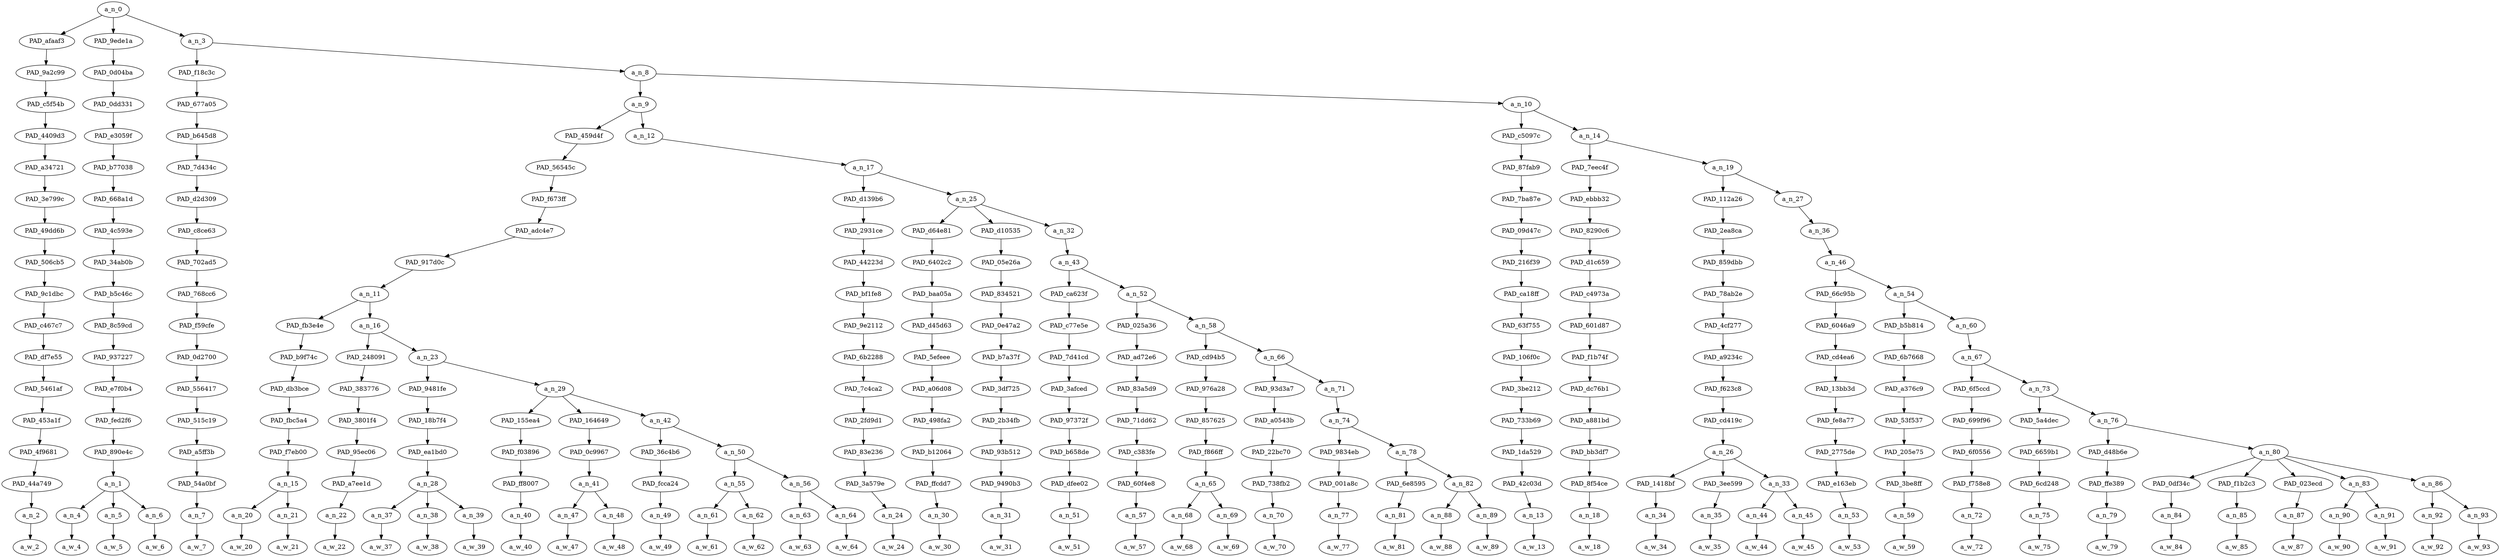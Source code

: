strict digraph "" {
	a_n_0	[div_dir=-1,
		index=0,
		level=17,
		pos="5.860904947916667,17!",
		text_span="[0, 1, 2, 3, 4, 5, 6, 7, 8, 9, 10, 11, 12, 13, 14, 15, 16, 17, 18, 19, 20, 21, 22, 23, 24, 25, 26, 27, 28, 29, 30, 31, 32, 33, 34, \
35, 36, 37, 38, 39, 40, 41, 42, 43, 44, 45, 46, 47, 48]",
		value=0.99999999];
	PAD_afaaf3	[div_dir=-1,
		index=1,
		level=16,
		pos="3.0,16!",
		text_span="[3]",
		value=0.01480810];
	a_n_0 -> PAD_afaaf3;
	PAD_9ede1a	[div_dir=-1,
		index=0,
		level=16,
		pos="1.0,16!",
		text_span="[0, 1, 2]",
		value=0.06846852];
	a_n_0 -> PAD_9ede1a;
	a_n_3	[div_dir=1,
		index=2,
		level=16,
		pos="13.58271484375,16!",
		text_span="[4, 5, 6, 7, 8, 9, 10, 11, 12, 13, 14, 15, 16, 17, 18, 19, 20, 21, 22, 23, 24, 25, 26, 27, 28, 29, 30, 31, 32, 33, 34, 35, 36, 37, \
38, 39, 40, 41, 42, 43, 44, 45, 46, 47, 48]",
		value=0.91670571];
	a_n_0 -> a_n_3;
	PAD_9a2c99	[div_dir=-1,
		index=1,
		level=15,
		pos="3.0,15!",
		text_span="[3]",
		value=0.01480810];
	PAD_afaaf3 -> PAD_9a2c99;
	PAD_c5f54b	[div_dir=-1,
		index=1,
		level=14,
		pos="3.0,14!",
		text_span="[3]",
		value=0.01480810];
	PAD_9a2c99 -> PAD_c5f54b;
	PAD_4409d3	[div_dir=-1,
		index=1,
		level=13,
		pos="3.0,13!",
		text_span="[3]",
		value=0.01480810];
	PAD_c5f54b -> PAD_4409d3;
	PAD_a34721	[div_dir=-1,
		index=1,
		level=12,
		pos="3.0,12!",
		text_span="[3]",
		value=0.01480810];
	PAD_4409d3 -> PAD_a34721;
	PAD_3e799c	[div_dir=-1,
		index=1,
		level=11,
		pos="3.0,11!",
		text_span="[3]",
		value=0.01480810];
	PAD_a34721 -> PAD_3e799c;
	PAD_49dd6b	[div_dir=-1,
		index=1,
		level=10,
		pos="3.0,10!",
		text_span="[3]",
		value=0.01480810];
	PAD_3e799c -> PAD_49dd6b;
	PAD_506cb5	[div_dir=-1,
		index=1,
		level=9,
		pos="3.0,9!",
		text_span="[3]",
		value=0.01480810];
	PAD_49dd6b -> PAD_506cb5;
	PAD_9c1dbc	[div_dir=-1,
		index=1,
		level=8,
		pos="3.0,8!",
		text_span="[3]",
		value=0.01480810];
	PAD_506cb5 -> PAD_9c1dbc;
	PAD_c467c7	[div_dir=-1,
		index=1,
		level=7,
		pos="3.0,7!",
		text_span="[3]",
		value=0.01480810];
	PAD_9c1dbc -> PAD_c467c7;
	PAD_df7e55	[div_dir=-1,
		index=1,
		level=6,
		pos="3.0,6!",
		text_span="[3]",
		value=0.01480810];
	PAD_c467c7 -> PAD_df7e55;
	PAD_5461af	[div_dir=-1,
		index=1,
		level=5,
		pos="3.0,5!",
		text_span="[3]",
		value=0.01480810];
	PAD_df7e55 -> PAD_5461af;
	PAD_453a1f	[div_dir=-1,
		index=1,
		level=4,
		pos="3.0,4!",
		text_span="[3]",
		value=0.01480810];
	PAD_5461af -> PAD_453a1f;
	PAD_4f9681	[div_dir=-1,
		index=1,
		level=3,
		pos="3.0,3!",
		text_span="[3]",
		value=0.01480810];
	PAD_453a1f -> PAD_4f9681;
	PAD_44a749	[div_dir=-1,
		index=1,
		level=2,
		pos="3.0,2!",
		text_span="[3]",
		value=0.01480810];
	PAD_4f9681 -> PAD_44a749;
	a_n_2	[div_dir=-1,
		index=3,
		level=1,
		pos="3.0,1!",
		text_span="[3]",
		value=0.01480810];
	PAD_44a749 -> a_n_2;
	a_w_2	[div_dir=0,
		index=3,
		level=0,
		pos="3,0!",
		text_span="[3]",
		value=just];
	a_n_2 -> a_w_2;
	PAD_0d04ba	[div_dir=-1,
		index=0,
		level=15,
		pos="1.0,15!",
		text_span="[0, 1, 2]",
		value=0.06846852];
	PAD_9ede1a -> PAD_0d04ba;
	PAD_0dd331	[div_dir=-1,
		index=0,
		level=14,
		pos="1.0,14!",
		text_span="[0, 1, 2]",
		value=0.06846852];
	PAD_0d04ba -> PAD_0dd331;
	PAD_e3059f	[div_dir=-1,
		index=0,
		level=13,
		pos="1.0,13!",
		text_span="[0, 1, 2]",
		value=0.06846852];
	PAD_0dd331 -> PAD_e3059f;
	PAD_b77038	[div_dir=-1,
		index=0,
		level=12,
		pos="1.0,12!",
		text_span="[0, 1, 2]",
		value=0.06846852];
	PAD_e3059f -> PAD_b77038;
	PAD_668a1d	[div_dir=-1,
		index=0,
		level=11,
		pos="1.0,11!",
		text_span="[0, 1, 2]",
		value=0.06846852];
	PAD_b77038 -> PAD_668a1d;
	PAD_4c593e	[div_dir=-1,
		index=0,
		level=10,
		pos="1.0,10!",
		text_span="[0, 1, 2]",
		value=0.06846852];
	PAD_668a1d -> PAD_4c593e;
	PAD_34ab0b	[div_dir=-1,
		index=0,
		level=9,
		pos="1.0,9!",
		text_span="[0, 1, 2]",
		value=0.06846852];
	PAD_4c593e -> PAD_34ab0b;
	PAD_b5c46c	[div_dir=-1,
		index=0,
		level=8,
		pos="1.0,8!",
		text_span="[0, 1, 2]",
		value=0.06846852];
	PAD_34ab0b -> PAD_b5c46c;
	PAD_8c59cd	[div_dir=-1,
		index=0,
		level=7,
		pos="1.0,7!",
		text_span="[0, 1, 2]",
		value=0.06846852];
	PAD_b5c46c -> PAD_8c59cd;
	PAD_937227	[div_dir=-1,
		index=0,
		level=6,
		pos="1.0,6!",
		text_span="[0, 1, 2]",
		value=0.06846852];
	PAD_8c59cd -> PAD_937227;
	PAD_e7f0b4	[div_dir=-1,
		index=0,
		level=5,
		pos="1.0,5!",
		text_span="[0, 1, 2]",
		value=0.06846852];
	PAD_937227 -> PAD_e7f0b4;
	PAD_fed2f6	[div_dir=-1,
		index=0,
		level=4,
		pos="1.0,4!",
		text_span="[0, 1, 2]",
		value=0.06846852];
	PAD_e7f0b4 -> PAD_fed2f6;
	PAD_890e4c	[div_dir=-1,
		index=0,
		level=3,
		pos="1.0,3!",
		text_span="[0, 1, 2]",
		value=0.06846852];
	PAD_fed2f6 -> PAD_890e4c;
	a_n_1	[div_dir=-1,
		index=0,
		level=2,
		pos="1.0,2!",
		text_span="[0, 1, 2]",
		value=0.06846852];
	PAD_890e4c -> a_n_1;
	a_n_4	[div_dir=1,
		index=0,
		level=1,
		pos="0.0,1!",
		text_span="[0]",
		value=0.02708166];
	a_n_1 -> a_n_4;
	a_n_5	[div_dir=-1,
		index=1,
		level=1,
		pos="1.0,1!",
		text_span="[1]",
		value=0.02035886];
	a_n_1 -> a_n_5;
	a_n_6	[div_dir=-1,
		index=2,
		level=1,
		pos="2.0,1!",
		text_span="[2]",
		value=0.02094363];
	a_n_1 -> a_n_6;
	a_w_4	[div_dir=0,
		index=0,
		level=0,
		pos="0,0!",
		text_span="[0]",
		value="<user>"];
	a_n_4 -> a_w_4;
	a_w_5	[div_dir=0,
		index=1,
		level=0,
		pos="1,0!",
		text_span="[1]",
		value=news];
	a_n_5 -> a_w_5;
	a_w_6	[div_dir=0,
		index=2,
		level=0,
		pos="2,0!",
		text_span="[2]",
		value=youtube];
	a_n_6 -> a_w_6;
	PAD_f18c3c	[div_dir=-1,
		index=2,
		level=15,
		pos="4.0,15!",
		text_span="[4]",
		value=0.01303258];
	a_n_3 -> PAD_f18c3c;
	a_n_8	[div_dir=1,
		index=3,
		level=15,
		pos="23.1654296875,15!",
		text_span="[5, 6, 7, 8, 9, 10, 11, 12, 13, 14, 15, 16, 17, 18, 19, 20, 21, 22, 23, 24, 25, 26, 27, 28, 29, 30, 31, 32, 33, 34, 35, 36, 37, \
38, 39, 40, 41, 42, 43, 44, 45, 46, 47, 48]",
		value=0.90366047];
	a_n_3 -> a_n_8;
	PAD_677a05	[div_dir=-1,
		index=2,
		level=14,
		pos="4.0,14!",
		text_span="[4]",
		value=0.01303258];
	PAD_f18c3c -> PAD_677a05;
	PAD_b645d8	[div_dir=-1,
		index=2,
		level=13,
		pos="4.0,13!",
		text_span="[4]",
		value=0.01303258];
	PAD_677a05 -> PAD_b645d8;
	PAD_7d434c	[div_dir=-1,
		index=2,
		level=12,
		pos="4.0,12!",
		text_span="[4]",
		value=0.01303258];
	PAD_b645d8 -> PAD_7d434c;
	PAD_d2d309	[div_dir=-1,
		index=2,
		level=11,
		pos="4.0,11!",
		text_span="[4]",
		value=0.01303258];
	PAD_7d434c -> PAD_d2d309;
	PAD_c8ce63	[div_dir=-1,
		index=2,
		level=10,
		pos="4.0,10!",
		text_span="[4]",
		value=0.01303258];
	PAD_d2d309 -> PAD_c8ce63;
	PAD_702ad5	[div_dir=-1,
		index=2,
		level=9,
		pos="4.0,9!",
		text_span="[4]",
		value=0.01303258];
	PAD_c8ce63 -> PAD_702ad5;
	PAD_768cc6	[div_dir=-1,
		index=2,
		level=8,
		pos="4.0,8!",
		text_span="[4]",
		value=0.01303258];
	PAD_702ad5 -> PAD_768cc6;
	PAD_f59cfe	[div_dir=-1,
		index=2,
		level=7,
		pos="4.0,7!",
		text_span="[4]",
		value=0.01303258];
	PAD_768cc6 -> PAD_f59cfe;
	PAD_0d2700	[div_dir=-1,
		index=2,
		level=6,
		pos="4.0,6!",
		text_span="[4]",
		value=0.01303258];
	PAD_f59cfe -> PAD_0d2700;
	PAD_556417	[div_dir=-1,
		index=2,
		level=5,
		pos="4.0,5!",
		text_span="[4]",
		value=0.01303258];
	PAD_0d2700 -> PAD_556417;
	PAD_515c19	[div_dir=-1,
		index=2,
		level=4,
		pos="4.0,4!",
		text_span="[4]",
		value=0.01303258];
	PAD_556417 -> PAD_515c19;
	PAD_a5ff3b	[div_dir=-1,
		index=2,
		level=3,
		pos="4.0,3!",
		text_span="[4]",
		value=0.01303258];
	PAD_515c19 -> PAD_a5ff3b;
	PAD_54a0bf	[div_dir=-1,
		index=2,
		level=2,
		pos="4.0,2!",
		text_span="[4]",
		value=0.01303258];
	PAD_a5ff3b -> PAD_54a0bf;
	a_n_7	[div_dir=-1,
		index=4,
		level=1,
		pos="4.0,1!",
		text_span="[4]",
		value=0.01303258];
	PAD_54a0bf -> a_n_7;
	a_w_7	[div_dir=0,
		index=4,
		level=0,
		pos="4,0!",
		text_span="[4]",
		value=showed];
	a_n_7 -> a_w_7;
	a_n_9	[div_dir=1,
		index=3,
		level=14,
		pos="13.718098958333334,14!",
		text_span="[5, 6, 7, 8, 9, 10, 11, 12, 13, 14, 15, 16, 17, 18, 19, 20, 21, 22, 23, 24, 25, 26, 27, 28, 29, 30]",
		value=0.42073237];
	a_n_8 -> a_n_9;
	a_n_10	[div_dir=1,
		index=4,
		level=14,
		pos="32.61276041666667,14!",
		text_span="[31, 32, 33, 34, 35, 36, 37, 38, 39, 40, 41, 42, 43, 44, 45, 46, 47, 48]",
		value=0.48291503];
	a_n_8 -> a_n_10;
	PAD_459d4f	[div_dir=-1,
		index=3,
		level=13,
		pos="7.239583333333333,13!",
		text_span="[5, 6, 7, 8, 9, 10, 11, 12, 13, 14, 15, 16, 17, 18]",
		value=0.19802512];
	a_n_9 -> PAD_459d4f;
	a_n_12	[div_dir=1,
		index=4,
		level=13,
		pos="20.196614583333336,13!",
		text_span="[19, 20, 21, 22, 23, 24, 25, 26, 27, 28, 29, 30]",
		value=0.22270072];
	a_n_9 -> a_n_12;
	PAD_56545c	[div_dir=-1,
		index=3,
		level=12,
		pos="7.239583333333333,12!",
		text_span="[5, 6, 7, 8, 9, 10, 11, 12, 13, 14, 15, 16, 17, 18]",
		value=0.19802512];
	PAD_459d4f -> PAD_56545c;
	PAD_f673ff	[div_dir=-1,
		index=3,
		level=11,
		pos="7.239583333333333,11!",
		text_span="[5, 6, 7, 8, 9, 10, 11, 12, 13, 14, 15, 16, 17, 18]",
		value=0.19802512];
	PAD_56545c -> PAD_f673ff;
	PAD_adc4e7	[div_dir=-1,
		index=3,
		level=10,
		pos="7.239583333333333,10!",
		text_span="[5, 6, 7, 8, 9, 10, 11, 12, 13, 14, 15, 16, 17, 18]",
		value=0.19802512];
	PAD_f673ff -> PAD_adc4e7;
	PAD_917d0c	[div_dir=-1,
		index=3,
		level=9,
		pos="7.239583333333333,9!",
		text_span="[5, 6, 7, 8, 9, 10, 11, 12, 13, 14, 15, 16, 17, 18]",
		value=0.19802512];
	PAD_adc4e7 -> PAD_917d0c;
	a_n_11	[div_dir=-1,
		index=3,
		level=8,
		pos="7.239583333333333,8!",
		text_span="[5, 6, 7, 8, 9, 10, 11, 12, 13, 14, 15, 16, 17, 18]",
		value=0.19802512];
	PAD_917d0c -> a_n_11;
	PAD_fb3e4e	[div_dir=-1,
		index=3,
		level=7,
		pos="5.5,7!",
		text_span="[5, 6]",
		value=0.02613780];
	a_n_11 -> PAD_fb3e4e;
	a_n_16	[div_dir=-1,
		index=4,
		level=7,
		pos="8.979166666666666,7!",
		text_span="[7, 8, 9, 10, 11, 12, 13, 14, 15, 16, 17, 18]",
		value=0.17184944];
	a_n_11 -> a_n_16;
	PAD_b9f74c	[div_dir=-1,
		index=3,
		level=6,
		pos="5.5,6!",
		text_span="[5, 6]",
		value=0.02613780];
	PAD_fb3e4e -> PAD_b9f74c;
	PAD_db3bce	[div_dir=-1,
		index=3,
		level=5,
		pos="5.5,5!",
		text_span="[5, 6]",
		value=0.02613780];
	PAD_b9f74c -> PAD_db3bce;
	PAD_fbc5a4	[div_dir=-1,
		index=3,
		level=4,
		pos="5.5,4!",
		text_span="[5, 6]",
		value=0.02613780];
	PAD_db3bce -> PAD_fbc5a4;
	PAD_f7eb00	[div_dir=-1,
		index=3,
		level=3,
		pos="5.5,3!",
		text_span="[5, 6]",
		value=0.02613780];
	PAD_fbc5a4 -> PAD_f7eb00;
	a_n_15	[div_dir=-1,
		index=3,
		level=2,
		pos="5.5,2!",
		text_span="[5, 6]",
		value=0.02613780];
	PAD_f7eb00 -> a_n_15;
	a_n_20	[div_dir=-1,
		index=5,
		level=1,
		pos="5.0,1!",
		text_span="[5]",
		value=0.00991644];
	a_n_15 -> a_n_20;
	a_n_21	[div_dir=-1,
		index=6,
		level=1,
		pos="6.0,1!",
		text_span="[6]",
		value=0.01617441];
	a_n_15 -> a_n_21;
	a_w_20	[div_dir=0,
		index=5,
		level=0,
		pos="5,0!",
		text_span="[5]",
		value=a];
	a_n_20 -> a_w_20;
	a_w_21	[div_dir=0,
		index=6,
		level=0,
		pos="6,0!",
		text_span="[6]",
		value=reporter];
	a_n_21 -> a_w_21;
	PAD_248091	[div_dir=1,
		index=4,
		level=6,
		pos="7.0,6!",
		text_span="[7]",
		value=0.01515292];
	a_n_16 -> PAD_248091;
	a_n_23	[div_dir=-1,
		index=5,
		level=6,
		pos="10.958333333333332,6!",
		text_span="[8, 9, 10, 11, 12, 13, 14, 15, 16, 17, 18]",
		value=0.15667442];
	a_n_16 -> a_n_23;
	PAD_383776	[div_dir=1,
		index=4,
		level=5,
		pos="7.0,5!",
		text_span="[7]",
		value=0.01515292];
	PAD_248091 -> PAD_383776;
	PAD_3801f4	[div_dir=1,
		index=4,
		level=4,
		pos="7.0,4!",
		text_span="[7]",
		value=0.01515292];
	PAD_383776 -> PAD_3801f4;
	PAD_95ec06	[div_dir=1,
		index=4,
		level=3,
		pos="7.0,3!",
		text_span="[7]",
		value=0.01515292];
	PAD_3801f4 -> PAD_95ec06;
	PAD_a7ee1d	[div_dir=1,
		index=4,
		level=2,
		pos="7.0,2!",
		text_span="[7]",
		value=0.01515292];
	PAD_95ec06 -> PAD_a7ee1d;
	a_n_22	[div_dir=1,
		index=7,
		level=1,
		pos="7.0,1!",
		text_span="[7]",
		value=0.01515292];
	PAD_a7ee1d -> a_n_22;
	a_w_22	[div_dir=0,
		index=7,
		level=0,
		pos="7,0!",
		text_span="[7]",
		value=interviewing];
	a_n_22 -> a_w_22;
	PAD_9481fe	[div_dir=-1,
		index=5,
		level=5,
		pos="9.0,5!",
		text_span="[8, 9, 10]",
		value=0.06331931];
	a_n_23 -> PAD_9481fe;
	a_n_29	[div_dir=-1,
		index=6,
		level=5,
		pos="12.916666666666666,5!",
		text_span="[11, 12, 13, 14, 15, 16, 17, 18]",
		value=0.09332631];
	a_n_23 -> a_n_29;
	PAD_18b7f4	[div_dir=-1,
		index=5,
		level=4,
		pos="9.0,4!",
		text_span="[8, 9, 10]",
		value=0.06331931];
	PAD_9481fe -> PAD_18b7f4;
	PAD_ea1bd0	[div_dir=-1,
		index=5,
		level=3,
		pos="9.0,3!",
		text_span="[8, 9, 10]",
		value=0.06331931];
	PAD_18b7f4 -> PAD_ea1bd0;
	a_n_28	[div_dir=-1,
		index=5,
		level=2,
		pos="9.0,2!",
		text_span="[8, 9, 10]",
		value=0.06331931];
	PAD_ea1bd0 -> a_n_28;
	a_n_37	[div_dir=-1,
		index=8,
		level=1,
		pos="8.0,1!",
		text_span="[8]",
		value=0.01913592];
	a_n_28 -> a_n_37;
	a_n_38	[div_dir=-1,
		index=9,
		level=1,
		pos="9.0,1!",
		text_span="[9]",
		value=0.02686404];
	a_n_28 -> a_n_38;
	a_n_39	[div_dir=1,
		index=10,
		level=1,
		pos="10.0,1!",
		text_span="[10]",
		value=0.01728401];
	a_n_28 -> a_n_39;
	a_w_37	[div_dir=0,
		index=8,
		level=0,
		pos="8,0!",
		text_span="[8]",
		value=supposed];
	a_n_37 -> a_w_37;
	a_w_38	[div_dir=0,
		index=9,
		level=0,
		pos="9,0!",
		text_span="[9]",
		value=syrian];
	a_n_38 -> a_w_38;
	a_w_39	[div_dir=0,
		index=10,
		level=0,
		pos="10,0!",
		text_span="[10]",
		value=women];
	a_n_39 -> a_w_39;
	PAD_155ea4	[div_dir=1,
		index=6,
		level=4,
		pos="11.0,4!",
		text_span="[11]",
		value=0.01643689];
	a_n_29 -> PAD_155ea4;
	PAD_164649	[div_dir=1,
		index=7,
		level=4,
		pos="12.5,4!",
		text_span="[12, 13]",
		value=0.02252703];
	a_n_29 -> PAD_164649;
	a_n_42	[div_dir=-1,
		index=8,
		level=4,
		pos="15.25,4!",
		text_span="[14, 15, 16, 17, 18]",
		value=0.05435019];
	a_n_29 -> a_n_42;
	PAD_f03896	[div_dir=1,
		index=6,
		level=3,
		pos="11.0,3!",
		text_span="[11]",
		value=0.01643689];
	PAD_155ea4 -> PAD_f03896;
	PAD_ff8007	[div_dir=1,
		index=6,
		level=2,
		pos="11.0,2!",
		text_span="[11]",
		value=0.01643689];
	PAD_f03896 -> PAD_ff8007;
	a_n_40	[div_dir=1,
		index=11,
		level=1,
		pos="11.0,1!",
		text_span="[11]",
		value=0.01643689];
	PAD_ff8007 -> a_n_40;
	a_w_40	[div_dir=0,
		index=11,
		level=0,
		pos="11,0!",
		text_span="[11]",
		value=begging];
	a_n_40 -> a_w_40;
	PAD_0c9967	[div_dir=1,
		index=7,
		level=3,
		pos="12.5,3!",
		text_span="[12, 13]",
		value=0.02252703];
	PAD_164649 -> PAD_0c9967;
	a_n_41	[div_dir=1,
		index=7,
		level=2,
		pos="12.5,2!",
		text_span="[12, 13]",
		value=0.02252703];
	PAD_0c9967 -> a_n_41;
	a_n_47	[div_dir=-1,
		index=12,
		level=1,
		pos="12.0,1!",
		text_span="[12]",
		value=0.00866629];
	a_n_41 -> a_n_47;
	a_n_48	[div_dir=1,
		index=13,
		level=1,
		pos="13.0,1!",
		text_span="[13]",
		value=0.01384948];
	a_n_41 -> a_n_48;
	a_w_47	[div_dir=0,
		index=12,
		level=0,
		pos="12,0!",
		text_span="[12]",
		value=for];
	a_n_47 -> a_w_47;
	a_w_48	[div_dir=0,
		index=13,
		level=0,
		pos="13,0!",
		text_span="[13]",
		value=money];
	a_n_48 -> a_w_48;
	PAD_36c4b6	[div_dir=-1,
		index=8,
		level=3,
		pos="14.0,3!",
		text_span="[14]",
		value=0.00872687];
	a_n_42 -> PAD_36c4b6;
	a_n_50	[div_dir=-1,
		index=9,
		level=3,
		pos="16.5,3!",
		text_span="[15, 16, 17, 18]",
		value=0.04559911];
	a_n_42 -> a_n_50;
	PAD_fcca24	[div_dir=-1,
		index=8,
		level=2,
		pos="14.0,2!",
		text_span="[14]",
		value=0.00872687];
	PAD_36c4b6 -> PAD_fcca24;
	a_n_49	[div_dir=-1,
		index=14,
		level=1,
		pos="14.0,1!",
		text_span="[14]",
		value=0.00872687];
	PAD_fcca24 -> a_n_49;
	a_w_49	[div_dir=0,
		index=14,
		level=0,
		pos="14,0!",
		text_span="[14]",
		value=on];
	a_n_49 -> a_w_49;
	a_n_55	[div_dir=1,
		index=9,
		level=2,
		pos="15.5,2!",
		text_span="[15, 16]",
		value=0.02228569];
	a_n_50 -> a_n_55;
	a_n_56	[div_dir=-1,
		index=10,
		level=2,
		pos="17.5,2!",
		text_span="[17, 18]",
		value=0.02329686];
	a_n_50 -> a_n_56;
	a_n_61	[div_dir=1,
		index=15,
		level=1,
		pos="15.0,1!",
		text_span="[15]",
		value=0.00797459];
	a_n_55 -> a_n_61;
	a_n_62	[div_dir=1,
		index=16,
		level=1,
		pos="16.0,1!",
		text_span="[16]",
		value=0.01426738];
	a_n_55 -> a_n_62;
	a_w_61	[div_dir=0,
		index=15,
		level=0,
		pos="15,0!",
		text_span="[15]",
		value=the];
	a_n_61 -> a_w_61;
	a_w_62	[div_dir=0,
		index=16,
		level=0,
		pos="16,0!",
		text_span="[16]",
		value=streets];
	a_n_62 -> a_w_62;
	a_n_63	[div_dir=-1,
		index=17,
		level=1,
		pos="17.0,1!",
		text_span="[17]",
		value=0.00838718];
	a_n_56 -> a_n_63;
	a_n_64	[div_dir=-1,
		index=18,
		level=1,
		pos="18.0,1!",
		text_span="[18]",
		value=0.01484185];
	a_n_56 -> a_n_64;
	a_w_63	[div_dir=0,
		index=17,
		level=0,
		pos="17,0!",
		text_span="[17]",
		value=in];
	a_n_63 -> a_w_63;
	a_w_64	[div_dir=0,
		index=18,
		level=0,
		pos="18,0!",
		text_span="[18]",
		value=france];
	a_n_64 -> a_w_64;
	a_n_17	[div_dir=1,
		index=4,
		level=12,
		pos="20.196614583333336,12!",
		text_span="[19, 20, 21, 22, 23, 24, 25, 26, 27, 28, 29, 30]",
		value=0.22265824];
	a_n_12 -> a_n_17;
	PAD_d139b6	[div_dir=1,
		index=4,
		level=11,
		pos="19.0,11!",
		text_span="[19]",
		value=0.00828633];
	a_n_17 -> PAD_d139b6;
	a_n_25	[div_dir=1,
		index=5,
		level=11,
		pos="21.393229166666668,11!",
		text_span="[20, 21, 22, 23, 24, 25, 26, 27, 28, 29, 30]",
		value=0.21432944];
	a_n_17 -> a_n_25;
	PAD_2931ce	[div_dir=1,
		index=4,
		level=10,
		pos="19.0,10!",
		text_span="[19]",
		value=0.00828633];
	PAD_d139b6 -> PAD_2931ce;
	PAD_44223d	[div_dir=1,
		index=4,
		level=9,
		pos="19.0,9!",
		text_span="[19]",
		value=0.00828633];
	PAD_2931ce -> PAD_44223d;
	PAD_bf1fe8	[div_dir=1,
		index=4,
		level=8,
		pos="19.0,8!",
		text_span="[19]",
		value=0.00828633];
	PAD_44223d -> PAD_bf1fe8;
	PAD_9e2112	[div_dir=1,
		index=5,
		level=7,
		pos="19.0,7!",
		text_span="[19]",
		value=0.00828633];
	PAD_bf1fe8 -> PAD_9e2112;
	PAD_6b2288	[div_dir=1,
		index=6,
		level=6,
		pos="19.0,6!",
		text_span="[19]",
		value=0.00828633];
	PAD_9e2112 -> PAD_6b2288;
	PAD_7c4ca2	[div_dir=1,
		index=7,
		level=5,
		pos="19.0,5!",
		text_span="[19]",
		value=0.00828633];
	PAD_6b2288 -> PAD_7c4ca2;
	PAD_2fd9d1	[div_dir=1,
		index=9,
		level=4,
		pos="19.0,4!",
		text_span="[19]",
		value=0.00828633];
	PAD_7c4ca2 -> PAD_2fd9d1;
	PAD_83e236	[div_dir=1,
		index=10,
		level=3,
		pos="19.0,3!",
		text_span="[19]",
		value=0.00828633];
	PAD_2fd9d1 -> PAD_83e236;
	PAD_3a579e	[div_dir=1,
		index=11,
		level=2,
		pos="19.0,2!",
		text_span="[19]",
		value=0.00828633];
	PAD_83e236 -> PAD_3a579e;
	a_n_24	[div_dir=1,
		index=19,
		level=1,
		pos="19.0,1!",
		text_span="[19]",
		value=0.00828633];
	PAD_3a579e -> a_n_24;
	a_w_24	[div_dir=0,
		index=19,
		level=0,
		pos="19,0!",
		text_span="[19]",
		value=they];
	a_n_24 -> a_w_24;
	PAD_d64e81	[div_dir=1,
		index=5,
		level=10,
		pos="20.0,10!",
		text_span="[20]",
		value=0.00855966];
	a_n_25 -> PAD_d64e81;
	PAD_d10535	[div_dir=-1,
		index=6,
		level=10,
		pos="21.0,10!",
		text_span="[21]",
		value=0.00672826];
	a_n_25 -> PAD_d10535;
	a_n_32	[div_dir=1,
		index=7,
		level=10,
		pos="23.1796875,10!",
		text_span="[22, 23, 24, 25, 26, 27, 28, 29, 30]",
		value=0.19900349];
	a_n_25 -> a_n_32;
	PAD_6402c2	[div_dir=1,
		index=5,
		level=9,
		pos="20.0,9!",
		text_span="[20]",
		value=0.00855966];
	PAD_d64e81 -> PAD_6402c2;
	PAD_baa05a	[div_dir=1,
		index=5,
		level=8,
		pos="20.0,8!",
		text_span="[20]",
		value=0.00855966];
	PAD_6402c2 -> PAD_baa05a;
	PAD_d45d63	[div_dir=1,
		index=6,
		level=7,
		pos="20.0,7!",
		text_span="[20]",
		value=0.00855966];
	PAD_baa05a -> PAD_d45d63;
	PAD_5efeee	[div_dir=1,
		index=7,
		level=6,
		pos="20.0,6!",
		text_span="[20]",
		value=0.00855966];
	PAD_d45d63 -> PAD_5efeee;
	PAD_a06d08	[div_dir=1,
		index=8,
		level=5,
		pos="20.0,5!",
		text_span="[20]",
		value=0.00855966];
	PAD_5efeee -> PAD_a06d08;
	PAD_498fa2	[div_dir=1,
		index=10,
		level=4,
		pos="20.0,4!",
		text_span="[20]",
		value=0.00855966];
	PAD_a06d08 -> PAD_498fa2;
	PAD_b12064	[div_dir=1,
		index=11,
		level=3,
		pos="20.0,3!",
		text_span="[20]",
		value=0.00855966];
	PAD_498fa2 -> PAD_b12064;
	PAD_ffcdd7	[div_dir=1,
		index=12,
		level=2,
		pos="20.0,2!",
		text_span="[20]",
		value=0.00855966];
	PAD_b12064 -> PAD_ffcdd7;
	a_n_30	[div_dir=1,
		index=20,
		level=1,
		pos="20.0,1!",
		text_span="[20]",
		value=0.00855966];
	PAD_ffcdd7 -> a_n_30;
	a_w_30	[div_dir=0,
		index=20,
		level=0,
		pos="20,0!",
		text_span="[20]",
		value=turned];
	a_n_30 -> a_w_30;
	PAD_05e26a	[div_dir=-1,
		index=6,
		level=9,
		pos="21.0,9!",
		text_span="[21]",
		value=0.00672826];
	PAD_d10535 -> PAD_05e26a;
	PAD_834521	[div_dir=-1,
		index=6,
		level=8,
		pos="21.0,8!",
		text_span="[21]",
		value=0.00672826];
	PAD_05e26a -> PAD_834521;
	PAD_0e47a2	[div_dir=-1,
		index=7,
		level=7,
		pos="21.0,7!",
		text_span="[21]",
		value=0.00672826];
	PAD_834521 -> PAD_0e47a2;
	PAD_b7a37f	[div_dir=-1,
		index=8,
		level=6,
		pos="21.0,6!",
		text_span="[21]",
		value=0.00672826];
	PAD_0e47a2 -> PAD_b7a37f;
	PAD_3df725	[div_dir=-1,
		index=9,
		level=5,
		pos="21.0,5!",
		text_span="[21]",
		value=0.00672826];
	PAD_b7a37f -> PAD_3df725;
	PAD_2b34fb	[div_dir=-1,
		index=11,
		level=4,
		pos="21.0,4!",
		text_span="[21]",
		value=0.00672826];
	PAD_3df725 -> PAD_2b34fb;
	PAD_93b512	[div_dir=-1,
		index=12,
		level=3,
		pos="21.0,3!",
		text_span="[21]",
		value=0.00672826];
	PAD_2b34fb -> PAD_93b512;
	PAD_9490b3	[div_dir=-1,
		index=13,
		level=2,
		pos="21.0,2!",
		text_span="[21]",
		value=0.00672826];
	PAD_93b512 -> PAD_9490b3;
	a_n_31	[div_dir=-1,
		index=21,
		level=1,
		pos="21.0,1!",
		text_span="[21]",
		value=0.00672826];
	PAD_9490b3 -> a_n_31;
	a_w_31	[div_dir=0,
		index=21,
		level=0,
		pos="21,0!",
		text_span="[21]",
		value=out];
	a_n_31 -> a_w_31;
	a_n_43	[div_dir=1,
		index=7,
		level=9,
		pos="23.1796875,9!",
		text_span="[22, 23, 24, 25, 26, 27, 28, 29, 30]",
		value=0.19896626];
	a_n_32 -> a_n_43;
	PAD_ca623f	[div_dir=1,
		index=7,
		level=8,
		pos="22.0,8!",
		text_span="[22]",
		value=0.00644950];
	a_n_43 -> PAD_ca623f;
	a_n_52	[div_dir=1,
		index=8,
		level=8,
		pos="24.359375,8!",
		text_span="[23, 24, 25, 26, 27, 28, 29, 30]",
		value=0.19247953];
	a_n_43 -> a_n_52;
	PAD_c77e5e	[div_dir=1,
		index=8,
		level=7,
		pos="22.0,7!",
		text_span="[22]",
		value=0.00644950];
	PAD_ca623f -> PAD_c77e5e;
	PAD_7d41cd	[div_dir=1,
		index=9,
		level=6,
		pos="22.0,6!",
		text_span="[22]",
		value=0.00644950];
	PAD_c77e5e -> PAD_7d41cd;
	PAD_3afced	[div_dir=1,
		index=10,
		level=5,
		pos="22.0,5!",
		text_span="[22]",
		value=0.00644950];
	PAD_7d41cd -> PAD_3afced;
	PAD_97372f	[div_dir=1,
		index=12,
		level=4,
		pos="22.0,4!",
		text_span="[22]",
		value=0.00644950];
	PAD_3afced -> PAD_97372f;
	PAD_b658de	[div_dir=1,
		index=13,
		level=3,
		pos="22.0,3!",
		text_span="[22]",
		value=0.00644950];
	PAD_97372f -> PAD_b658de;
	PAD_dfee02	[div_dir=1,
		index=14,
		level=2,
		pos="22.0,2!",
		text_span="[22]",
		value=0.00644950];
	PAD_b658de -> PAD_dfee02;
	a_n_51	[div_dir=1,
		index=22,
		level=1,
		pos="22.0,1!",
		text_span="[22]",
		value=0.00644950];
	PAD_dfee02 -> a_n_51;
	a_w_51	[div_dir=0,
		index=22,
		level=0,
		pos="22,0!",
		text_span="[22]",
		value=to];
	a_n_51 -> a_w_51;
	PAD_025a36	[div_dir=-1,
		index=9,
		level=7,
		pos="23.0,7!",
		text_span="[23]",
		value=0.00814284];
	a_n_52 -> PAD_025a36;
	a_n_58	[div_dir=1,
		index=10,
		level=7,
		pos="25.71875,7!",
		text_span="[24, 25, 26, 27, 28, 29, 30]",
		value=0.18429880];
	a_n_52 -> a_n_58;
	PAD_ad72e6	[div_dir=-1,
		index=10,
		level=6,
		pos="23.0,6!",
		text_span="[23]",
		value=0.00814284];
	PAD_025a36 -> PAD_ad72e6;
	PAD_83a5d9	[div_dir=-1,
		index=11,
		level=5,
		pos="23.0,5!",
		text_span="[23]",
		value=0.00814284];
	PAD_ad72e6 -> PAD_83a5d9;
	PAD_71dd62	[div_dir=-1,
		index=13,
		level=4,
		pos="23.0,4!",
		text_span="[23]",
		value=0.00814284];
	PAD_83a5d9 -> PAD_71dd62;
	PAD_c383fe	[div_dir=-1,
		index=14,
		level=3,
		pos="23.0,3!",
		text_span="[23]",
		value=0.00814284];
	PAD_71dd62 -> PAD_c383fe;
	PAD_60f4e8	[div_dir=-1,
		index=15,
		level=2,
		pos="23.0,2!",
		text_span="[23]",
		value=0.00814284];
	PAD_c383fe -> PAD_60f4e8;
	a_n_57	[div_dir=-1,
		index=23,
		level=1,
		pos="23.0,1!",
		text_span="[23]",
		value=0.00814284];
	PAD_60f4e8 -> a_n_57;
	a_w_57	[div_dir=0,
		index=23,
		level=0,
		pos="23,0!",
		text_span="[23]",
		value=be];
	a_n_57 -> a_w_57;
	PAD_cd94b5	[div_dir=1,
		index=11,
		level=6,
		pos="24.5,6!",
		text_span="[24, 25]",
		value=0.08676495];
	a_n_58 -> PAD_cd94b5;
	a_n_66	[div_dir=1,
		index=12,
		level=6,
		pos="26.9375,6!",
		text_span="[26, 27, 28, 29, 30]",
		value=0.09748826];
	a_n_58 -> a_n_66;
	PAD_976a28	[div_dir=1,
		index=12,
		level=5,
		pos="24.5,5!",
		text_span="[24, 25]",
		value=0.08676495];
	PAD_cd94b5 -> PAD_976a28;
	PAD_857625	[div_dir=1,
		index=14,
		level=4,
		pos="24.5,4!",
		text_span="[24, 25]",
		value=0.08676495];
	PAD_976a28 -> PAD_857625;
	PAD_f866ff	[div_dir=1,
		index=15,
		level=3,
		pos="24.5,3!",
		text_span="[24, 25]",
		value=0.08676495];
	PAD_857625 -> PAD_f866ff;
	a_n_65	[div_dir=1,
		index=16,
		level=2,
		pos="24.5,2!",
		text_span="[24, 25]",
		value=0.08676495];
	PAD_f866ff -> a_n_65;
	a_n_68	[div_dir=1,
		index=24,
		level=1,
		pos="24.0,1!",
		text_span="[24]",
		value=0.01854828];
	a_n_65 -> a_n_68;
	a_n_69	[div_dir=1,
		index=25,
		level=1,
		pos="25.0,1!",
		text_span="[25]",
		value=0.06814662];
	a_n_65 -> a_n_69;
	a_w_68	[div_dir=0,
		index=24,
		level=0,
		pos="24,0!",
		text_span="[24]",
		value=romanian];
	a_n_68 -> a_w_68;
	a_w_69	[div_dir=0,
		index=25,
		level=0,
		pos="25,0!",
		text_span="[25]",
		value=gypsies];
	a_n_69 -> a_w_69;
	PAD_93d3a7	[div_dir=-1,
		index=13,
		level=5,
		pos="26.0,5!",
		text_span="[26]",
		value=0.01070269];
	a_n_66 -> PAD_93d3a7;
	a_n_71	[div_dir=1,
		index=14,
		level=5,
		pos="27.875,5!",
		text_span="[27, 28, 29, 30]",
		value=0.08678095];
	a_n_66 -> a_n_71;
	PAD_a0543b	[div_dir=-1,
		index=15,
		level=4,
		pos="26.0,4!",
		text_span="[26]",
		value=0.01070269];
	PAD_93d3a7 -> PAD_a0543b;
	PAD_22bc70	[div_dir=-1,
		index=16,
		level=3,
		pos="26.0,3!",
		text_span="[26]",
		value=0.01070269];
	PAD_a0543b -> PAD_22bc70;
	PAD_738fb2	[div_dir=-1,
		index=17,
		level=2,
		pos="26.0,2!",
		text_span="[26]",
		value=0.01070269];
	PAD_22bc70 -> PAD_738fb2;
	a_n_70	[div_dir=-1,
		index=26,
		level=1,
		pos="26.0,1!",
		text_span="[26]",
		value=0.01070269];
	PAD_738fb2 -> a_n_70;
	a_w_70	[div_dir=0,
		index=26,
		level=0,
		pos="26,0!",
		text_span="[26]",
		value=who];
	a_n_70 -> a_w_70;
	a_n_74	[div_dir=1,
		index=16,
		level=4,
		pos="27.875,4!",
		text_span="[27, 28, 29, 30]",
		value=0.08677230];
	a_n_71 -> a_n_74;
	PAD_9834eb	[div_dir=1,
		index=17,
		level=3,
		pos="27.0,3!",
		text_span="[27]",
		value=0.01371731];
	a_n_74 -> PAD_9834eb;
	a_n_78	[div_dir=1,
		index=18,
		level=3,
		pos="28.75,3!",
		text_span="[28, 29, 30]",
		value=0.07304634];
	a_n_74 -> a_n_78;
	PAD_001a8c	[div_dir=1,
		index=18,
		level=2,
		pos="27.0,2!",
		text_span="[27]",
		value=0.01371731];
	PAD_9834eb -> PAD_001a8c;
	a_n_77	[div_dir=1,
		index=27,
		level=1,
		pos="27.0,1!",
		text_span="[27]",
		value=0.01371731];
	PAD_001a8c -> a_n_77;
	a_w_77	[div_dir=0,
		index=27,
		level=0,
		pos="27,0!",
		text_span="[27]",
		value=dressed];
	a_n_77 -> a_w_77;
	PAD_6e8595	[div_dir=1,
		index=19,
		level=2,
		pos="28.0,2!",
		text_span="[28]",
		value=0.00904747];
	a_n_78 -> PAD_6e8595;
	a_n_82	[div_dir=-1,
		index=20,
		level=2,
		pos="29.5,2!",
		text_span="[29, 30]",
		value=0.06399580];
	a_n_78 -> a_n_82;
	a_n_81	[div_dir=1,
		index=28,
		level=1,
		pos="28.0,1!",
		text_span="[28]",
		value=0.00904747];
	PAD_6e8595 -> a_n_81;
	a_w_81	[div_dir=0,
		index=28,
		level=0,
		pos="28,0!",
		text_span="[28]",
		value=in1];
	a_n_81 -> a_w_81;
	a_n_88	[div_dir=-1,
		index=29,
		level=1,
		pos="29.0,1!",
		text_span="[29]",
		value=0.04972745];
	a_n_82 -> a_n_88;
	a_n_89	[div_dir=1,
		index=30,
		level=1,
		pos="30.0,1!",
		text_span="[30]",
		value=0.01426560];
	a_n_82 -> a_n_89;
	a_w_88	[div_dir=0,
		index=29,
		level=0,
		pos="29,0!",
		text_span="[29]",
		value=moslem];
	a_n_88 -> a_w_88;
	a_w_89	[div_dir=0,
		index=30,
		level=0,
		pos="30,0!",
		text_span="[30]",
		value=outfits];
	a_n_89 -> a_w_89;
	PAD_c5097c	[div_dir=-1,
		index=5,
		level=13,
		pos="31.0,13!",
		text_span="[31]",
		value=0.01198883];
	a_n_10 -> PAD_c5097c;
	a_n_14	[div_dir=1,
		index=6,
		level=13,
		pos="34.225520833333334,13!",
		text_span="[32, 33, 34, 35, 36, 37, 38, 39, 40, 41, 42, 43, 44, 45, 46, 47, 48]",
		value=0.47091343];
	a_n_10 -> a_n_14;
	PAD_87fab9	[div_dir=-1,
		index=5,
		level=12,
		pos="31.0,12!",
		text_span="[31]",
		value=0.01198883];
	PAD_c5097c -> PAD_87fab9;
	PAD_7ba87e	[div_dir=-1,
		index=6,
		level=11,
		pos="31.0,11!",
		text_span="[31]",
		value=0.01198883];
	PAD_87fab9 -> PAD_7ba87e;
	PAD_09d47c	[div_dir=-1,
		index=8,
		level=10,
		pos="31.0,10!",
		text_span="[31]",
		value=0.01198883];
	PAD_7ba87e -> PAD_09d47c;
	PAD_216f39	[div_dir=-1,
		index=8,
		level=9,
		pos="31.0,9!",
		text_span="[31]",
		value=0.01198883];
	PAD_09d47c -> PAD_216f39;
	PAD_ca18ff	[div_dir=-1,
		index=9,
		level=8,
		pos="31.0,8!",
		text_span="[31]",
		value=0.01198883];
	PAD_216f39 -> PAD_ca18ff;
	PAD_63f755	[div_dir=-1,
		index=11,
		level=7,
		pos="31.0,7!",
		text_span="[31]",
		value=0.01198883];
	PAD_ca18ff -> PAD_63f755;
	PAD_106f0c	[div_dir=-1,
		index=13,
		level=6,
		pos="31.0,6!",
		text_span="[31]",
		value=0.01198883];
	PAD_63f755 -> PAD_106f0c;
	PAD_3be212	[div_dir=-1,
		index=15,
		level=5,
		pos="31.0,5!",
		text_span="[31]",
		value=0.01198883];
	PAD_106f0c -> PAD_3be212;
	PAD_733b69	[div_dir=-1,
		index=17,
		level=4,
		pos="31.0,4!",
		text_span="[31]",
		value=0.01198883];
	PAD_3be212 -> PAD_733b69;
	PAD_1da529	[div_dir=-1,
		index=19,
		level=3,
		pos="31.0,3!",
		text_span="[31]",
		value=0.01198883];
	PAD_733b69 -> PAD_1da529;
	PAD_42c03d	[div_dir=-1,
		index=21,
		level=2,
		pos="31.0,2!",
		text_span="[31]",
		value=0.01198883];
	PAD_1da529 -> PAD_42c03d;
	a_n_13	[div_dir=-1,
		index=31,
		level=1,
		pos="31.0,1!",
		text_span="[31]",
		value=0.01198883];
	PAD_42c03d -> a_n_13;
	a_w_13	[div_dir=0,
		index=31,
		level=0,
		pos="31,0!",
		text_span="[31]",
		value=had];
	a_n_13 -> a_w_13;
	PAD_7eec4f	[div_dir=-1,
		index=6,
		level=12,
		pos="32.0,12!",
		text_span="[32]",
		value=0.01222905];
	a_n_14 -> PAD_7eec4f;
	a_n_19	[div_dir=1,
		index=7,
		level=12,
		pos="36.45104166666667,12!",
		text_span="[33, 34, 35, 36, 37, 38, 39, 40, 41, 42, 43, 44, 45, 46, 47, 48]",
		value=0.45867026];
	a_n_14 -> a_n_19;
	PAD_ebbb32	[div_dir=-1,
		index=7,
		level=11,
		pos="32.0,11!",
		text_span="[32]",
		value=0.01222905];
	PAD_7eec4f -> PAD_ebbb32;
	PAD_8290c6	[div_dir=-1,
		index=9,
		level=10,
		pos="32.0,10!",
		text_span="[32]",
		value=0.01222905];
	PAD_ebbb32 -> PAD_8290c6;
	PAD_d1c659	[div_dir=-1,
		index=9,
		level=9,
		pos="32.0,9!",
		text_span="[32]",
		value=0.01222905];
	PAD_8290c6 -> PAD_d1c659;
	PAD_c4973a	[div_dir=-1,
		index=10,
		level=8,
		pos="32.0,8!",
		text_span="[32]",
		value=0.01222905];
	PAD_d1c659 -> PAD_c4973a;
	PAD_601d87	[div_dir=-1,
		index=12,
		level=7,
		pos="32.0,7!",
		text_span="[32]",
		value=0.01222905];
	PAD_c4973a -> PAD_601d87;
	PAD_f1b74f	[div_dir=-1,
		index=14,
		level=6,
		pos="32.0,6!",
		text_span="[32]",
		value=0.01222905];
	PAD_601d87 -> PAD_f1b74f;
	PAD_dc76b1	[div_dir=-1,
		index=16,
		level=5,
		pos="32.0,5!",
		text_span="[32]",
		value=0.01222905];
	PAD_f1b74f -> PAD_dc76b1;
	PAD_a881bd	[div_dir=-1,
		index=18,
		level=4,
		pos="32.0,4!",
		text_span="[32]",
		value=0.01222905];
	PAD_dc76b1 -> PAD_a881bd;
	PAD_bb3df7	[div_dir=-1,
		index=20,
		level=3,
		pos="32.0,3!",
		text_span="[32]",
		value=0.01222905];
	PAD_a881bd -> PAD_bb3df7;
	PAD_8f54ce	[div_dir=-1,
		index=22,
		level=2,
		pos="32.0,2!",
		text_span="[32]",
		value=0.01222905];
	PAD_bb3df7 -> PAD_8f54ce;
	a_n_18	[div_dir=-1,
		index=32,
		level=1,
		pos="32.0,1!",
		text_span="[32]",
		value=0.01222905];
	PAD_8f54ce -> a_n_18;
	a_w_18	[div_dir=0,
		index=32,
		level=0,
		pos="32,0!",
		text_span="[32]",
		value=learned];
	a_n_18 -> a_w_18;
	PAD_112a26	[div_dir=-1,
		index=8,
		level=11,
		pos="34.833333333333336,11!",
		text_span="[33, 34, 35, 36]",
		value=0.05062377];
	a_n_19 -> PAD_112a26;
	a_n_27	[div_dir=1,
		index=9,
		level=11,
		pos="38.06875,11!",
		text_span="[37, 38, 39, 40, 41, 42, 43, 44, 45, 46, 47, 48]",
		value=0.40801955];
	a_n_19 -> a_n_27;
	PAD_2ea8ca	[div_dir=-1,
		index=10,
		level=10,
		pos="34.833333333333336,10!",
		text_span="[33, 34, 35, 36]",
		value=0.05062377];
	PAD_112a26 -> PAD_2ea8ca;
	PAD_859dbb	[div_dir=-1,
		index=10,
		level=9,
		pos="34.833333333333336,9!",
		text_span="[33, 34, 35, 36]",
		value=0.05062377];
	PAD_2ea8ca -> PAD_859dbb;
	PAD_78ab2e	[div_dir=-1,
		index=11,
		level=8,
		pos="34.833333333333336,8!",
		text_span="[33, 34, 35, 36]",
		value=0.05062377];
	PAD_859dbb -> PAD_78ab2e;
	PAD_4cf277	[div_dir=-1,
		index=13,
		level=7,
		pos="34.833333333333336,7!",
		text_span="[33, 34, 35, 36]",
		value=0.05062377];
	PAD_78ab2e -> PAD_4cf277;
	PAD_a9234c	[div_dir=-1,
		index=15,
		level=6,
		pos="34.833333333333336,6!",
		text_span="[33, 34, 35, 36]",
		value=0.05062377];
	PAD_4cf277 -> PAD_a9234c;
	PAD_f623c8	[div_dir=-1,
		index=17,
		level=5,
		pos="34.833333333333336,5!",
		text_span="[33, 34, 35, 36]",
		value=0.05062377];
	PAD_a9234c -> PAD_f623c8;
	PAD_cd419c	[div_dir=-1,
		index=19,
		level=4,
		pos="34.833333333333336,4!",
		text_span="[33, 34, 35, 36]",
		value=0.05062377];
	PAD_f623c8 -> PAD_cd419c;
	a_n_26	[div_dir=-1,
		index=21,
		level=3,
		pos="34.833333333333336,3!",
		text_span="[33, 34, 35, 36]",
		value=0.05062377];
	PAD_cd419c -> a_n_26;
	PAD_1418bf	[div_dir=1,
		index=24,
		level=2,
		pos="35.0,2!",
		text_span="[35]",
		value=0.01955183];
	a_n_26 -> PAD_1418bf;
	PAD_3ee599	[div_dir=1,
		index=25,
		level=2,
		pos="36.0,2!",
		text_span="[36]",
		value=0.01406598];
	a_n_26 -> PAD_3ee599;
	a_n_33	[div_dir=-1,
		index=23,
		level=2,
		pos="33.5,2!",
		text_span="[33, 34]",
		value=0.01699323];
	a_n_26 -> a_n_33;
	a_n_34	[div_dir=1,
		index=35,
		level=1,
		pos="35.0,1!",
		text_span="[35]",
		value=0.01955183];
	PAD_1418bf -> a_n_34;
	a_w_34	[div_dir=0,
		index=35,
		level=0,
		pos="35,0!",
		text_span="[35]",
		value=arab];
	a_n_34 -> a_w_34;
	a_n_35	[div_dir=1,
		index=36,
		level=1,
		pos="36.0,1!",
		text_span="[36]",
		value=0.01406598];
	PAD_3ee599 -> a_n_35;
	a_w_35	[div_dir=0,
		index=36,
		level=0,
		pos="36,0!",
		text_span="[36]",
		value=phrases];
	a_n_35 -> a_w_35;
	a_n_44	[div_dir=-1,
		index=33,
		level=1,
		pos="33.0,1!",
		text_span="[33]",
		value=0.00714738];
	a_n_33 -> a_n_44;
	a_n_45	[div_dir=-1,
		index=34,
		level=1,
		pos="34.0,1!",
		text_span="[34]",
		value=0.00982402];
	a_n_33 -> a_n_45;
	a_w_44	[div_dir=0,
		index=33,
		level=0,
		pos="33,0!",
		text_span="[33]",
		value=a1];
	a_n_44 -> a_w_44;
	a_w_45	[div_dir=0,
		index=34,
		level=0,
		pos="34,0!",
		text_span="[34]",
		value=few];
	a_n_45 -> a_w_45;
	a_n_36	[div_dir=1,
		index=11,
		level=10,
		pos="38.06875,10!",
		text_span="[37, 38, 39, 40, 41, 42, 43, 44, 45, 46, 47, 48]",
		value=0.40798189];
	a_n_27 -> a_n_36;
	a_n_46	[div_dir=1,
		index=11,
		level=9,
		pos="38.06875,9!",
		text_span="[37, 38, 39, 40, 41, 42, 43, 44, 45, 46, 47, 48]",
		value=0.40794422];
	a_n_36 -> a_n_46;
	PAD_66c95b	[div_dir=-1,
		index=12,
		level=8,
		pos="37.0,8!",
		text_span="[37]",
		value=0.00778911];
	a_n_46 -> PAD_66c95b;
	a_n_54	[div_dir=1,
		index=13,
		level=8,
		pos="39.1375,8!",
		text_span="[38, 39, 40, 41, 42, 43, 44, 45, 46, 47, 48]",
		value=0.40011745];
	a_n_46 -> a_n_54;
	PAD_6046a9	[div_dir=-1,
		index=14,
		level=7,
		pos="37.0,7!",
		text_span="[37]",
		value=0.00778911];
	PAD_66c95b -> PAD_6046a9;
	PAD_cd4ea6	[div_dir=-1,
		index=16,
		level=6,
		pos="37.0,6!",
		text_span="[37]",
		value=0.00778911];
	PAD_6046a9 -> PAD_cd4ea6;
	PAD_13bb3d	[div_dir=-1,
		index=18,
		level=5,
		pos="37.0,5!",
		text_span="[37]",
		value=0.00778911];
	PAD_cd4ea6 -> PAD_13bb3d;
	PAD_fe8a77	[div_dir=-1,
		index=20,
		level=4,
		pos="37.0,4!",
		text_span="[37]",
		value=0.00778911];
	PAD_13bb3d -> PAD_fe8a77;
	PAD_2775de	[div_dir=-1,
		index=22,
		level=3,
		pos="37.0,3!",
		text_span="[37]",
		value=0.00778911];
	PAD_fe8a77 -> PAD_2775de;
	PAD_e163eb	[div_dir=-1,
		index=26,
		level=2,
		pos="37.0,2!",
		text_span="[37]",
		value=0.00778911];
	PAD_2775de -> PAD_e163eb;
	a_n_53	[div_dir=-1,
		index=37,
		level=1,
		pos="37.0,1!",
		text_span="[37]",
		value=0.00778911];
	PAD_e163eb -> a_n_53;
	a_w_53	[div_dir=0,
		index=37,
		level=0,
		pos="37,0!",
		text_span="[37]",
		value=to1];
	a_n_53 -> a_w_53;
	PAD_b5b814	[div_dir=1,
		index=15,
		level=7,
		pos="38.0,7!",
		text_span="[38]",
		value=0.01055905];
	a_n_54 -> PAD_b5b814;
	a_n_60	[div_dir=1,
		index=16,
		level=7,
		pos="40.275,7!",
		text_span="[39, 40, 41, 42, 43, 44, 45, 46, 47, 48]",
		value=0.38951381];
	a_n_54 -> a_n_60;
	PAD_6b7668	[div_dir=1,
		index=17,
		level=6,
		pos="38.0,6!",
		text_span="[38]",
		value=0.01055905];
	PAD_b5b814 -> PAD_6b7668;
	PAD_a376c9	[div_dir=1,
		index=19,
		level=5,
		pos="38.0,5!",
		text_span="[38]",
		value=0.01055905];
	PAD_6b7668 -> PAD_a376c9;
	PAD_53f537	[div_dir=1,
		index=21,
		level=4,
		pos="38.0,4!",
		text_span="[38]",
		value=0.01055905];
	PAD_a376c9 -> PAD_53f537;
	PAD_205e75	[div_dir=1,
		index=23,
		level=3,
		pos="38.0,3!",
		text_span="[38]",
		value=0.01055905];
	PAD_53f537 -> PAD_205e75;
	PAD_3be8ff	[div_dir=1,
		index=27,
		level=2,
		pos="38.0,2!",
		text_span="[38]",
		value=0.01055905];
	PAD_205e75 -> PAD_3be8ff;
	a_n_59	[div_dir=1,
		index=38,
		level=1,
		pos="38.0,1!",
		text_span="[38]",
		value=0.01055905];
	PAD_3be8ff -> a_n_59;
	a_w_59	[div_dir=0,
		index=38,
		level=0,
		pos="38,0!",
		text_span="[38]",
		value=say];
	a_n_59 -> a_w_59;
	a_n_67	[div_dir=1,
		index=18,
		level=6,
		pos="40.275,6!",
		text_span="[39, 40, 41, 42, 43, 44, 45, 46, 47, 48]",
		value=0.38947597];
	a_n_60 -> a_n_67;
	PAD_6f5ccd	[div_dir=1,
		index=20,
		level=5,
		pos="39.0,5!",
		text_span="[39]",
		value=0.00871655];
	a_n_67 -> PAD_6f5ccd;
	a_n_73	[div_dir=1,
		index=21,
		level=5,
		pos="41.55,5!",
		text_span="[40, 41, 42, 43, 44, 45, 46, 47, 48]",
		value=0.38072158];
	a_n_67 -> a_n_73;
	PAD_699f96	[div_dir=1,
		index=22,
		level=4,
		pos="39.0,4!",
		text_span="[39]",
		value=0.00871655];
	PAD_6f5ccd -> PAD_699f96;
	PAD_6f0556	[div_dir=1,
		index=24,
		level=3,
		pos="39.0,3!",
		text_span="[39]",
		value=0.00871655];
	PAD_699f96 -> PAD_6f0556;
	PAD_f758e8	[div_dir=1,
		index=28,
		level=2,
		pos="39.0,2!",
		text_span="[39]",
		value=0.00871655];
	PAD_6f0556 -> PAD_f758e8;
	a_n_72	[div_dir=1,
		index=39,
		level=1,
		pos="39.0,1!",
		text_span="[39]",
		value=0.00871655];
	PAD_f758e8 -> a_n_72;
	a_w_72	[div_dir=0,
		index=39,
		level=0,
		pos="39,0!",
		text_span="[39]",
		value=they1];
	a_n_72 -> a_w_72;
	PAD_5a4dec	[div_dir=1,
		index=23,
		level=4,
		pos="40.0,4!",
		text_span="[40]",
		value=0.01013134];
	a_n_73 -> PAD_5a4dec;
	a_n_76	[div_dir=1,
		index=24,
		level=4,
		pos="43.1,4!",
		text_span="[41, 42, 43, 44, 45, 46, 47, 48]",
		value=0.37055426];
	a_n_73 -> a_n_76;
	PAD_6659b1	[div_dir=1,
		index=25,
		level=3,
		pos="40.0,3!",
		text_span="[40]",
		value=0.01013134];
	PAD_5a4dec -> PAD_6659b1;
	PAD_6cd248	[div_dir=1,
		index=29,
		level=2,
		pos="40.0,2!",
		text_span="[40]",
		value=0.01013134];
	PAD_6659b1 -> PAD_6cd248;
	a_n_75	[div_dir=1,
		index=40,
		level=1,
		pos="40.0,1!",
		text_span="[40]",
		value=0.01013134];
	PAD_6cd248 -> a_n_75;
	a_w_75	[div_dir=0,
		index=40,
		level=0,
		pos="40,0!",
		text_span="[40]",
		value=were];
	a_n_75 -> a_w_75;
	PAD_d48b6e	[div_dir=-1,
		index=26,
		level=3,
		pos="41.0,3!",
		text_span="[41]",
		value=0.01019192];
	a_n_76 -> PAD_d48b6e;
	a_n_80	[div_dir=1,
		index=27,
		level=3,
		pos="45.2,3!",
		text_span="[42, 43, 44, 45, 46, 47, 48]",
		value=0.36033348];
	a_n_76 -> a_n_80;
	PAD_ffe389	[div_dir=-1,
		index=30,
		level=2,
		pos="41.0,2!",
		text_span="[41]",
		value=0.01019192];
	PAD_d48b6e -> PAD_ffe389;
	a_n_79	[div_dir=-1,
		index=41,
		level=1,
		pos="41.0,1!",
		text_span="[41]",
		value=0.01019192];
	PAD_ffe389 -> a_n_79;
	a_w_79	[div_dir=0,
		index=41,
		level=0,
		pos="41,0!",
		text_span="[41]",
		value=from];
	a_n_79 -> a_w_79;
	PAD_0df34c	[div_dir=-1,
		index=32,
		level=2,
		pos="44.0,2!",
		text_span="[44]",
		value=0.04903085];
	a_n_80 -> PAD_0df34c;
	PAD_f1b2c3	[div_dir=1,
		index=33,
		level=2,
		pos="45.0,2!",
		text_span="[45]",
		value=0.04234036];
	a_n_80 -> PAD_f1b2c3;
	PAD_023ecd	[div_dir=1,
		index=35,
		level=2,
		pos="48.0,2!",
		text_span="[48]",
		value=0.09424509];
	a_n_80 -> PAD_023ecd;
	a_n_83	[div_dir=1,
		index=31,
		level=2,
		pos="42.5,2!",
		text_span="[42, 43]",
		value=0.04886238];
	a_n_80 -> a_n_83;
	a_n_86	[div_dir=1,
		index=34,
		level=2,
		pos="46.5,2!",
		text_span="[46, 47]",
		value=0.12581722];
	a_n_80 -> a_n_86;
	a_n_84	[div_dir=-1,
		index=44,
		level=1,
		pos="44.0,1!",
		text_span="[44]",
		value=0.04903085];
	PAD_0df34c -> a_n_84;
	a_w_84	[div_dir=0,
		index=44,
		level=0,
		pos="44,0!",
		text_span="[44]",
		value=google];
	a_n_84 -> a_w_84;
	a_n_85	[div_dir=1,
		index=45,
		level=1,
		pos="45.0,1!",
		text_span="[45]",
		value=0.04234036];
	PAD_f1b2c3 -> a_n_85;
	a_w_85	[div_dir=0,
		index=45,
		level=0,
		pos="45,0!",
		text_span="[45]",
		value=–];
	a_n_85 -> a_w_85;
	a_n_87	[div_dir=1,
		index=48,
		level=1,
		pos="48.0,1!",
		text_span="[48]",
		value=0.09424509];
	PAD_023ecd -> a_n_87;
	a_w_87	[div_dir=0,
		index=48,
		level=0,
		pos="48,0!",
		text_span="[48]",
		value=buzesku];
	a_n_87 -> a_w_87;
	a_n_90	[div_dir=1,
		index=42,
		level=1,
		pos="42.0,1!",
		text_span="[42]",
		value=0.02043963];
	a_n_83 -> a_n_90;
	a_n_91	[div_dir=-1,
		index=43,
		level=1,
		pos="43.0,1!",
		text_span="[43]",
		value=0.02834555];
	a_n_83 -> a_n_91;
	a_w_90	[div_dir=0,
		index=42,
		level=0,
		pos="42,0!",
		text_span="[42]",
		value=aleppo];
	a_n_90 -> a_w_90;
	a_w_91	[div_dir=0,
		index=43,
		level=0,
		pos="43,0!",
		text_span="[43]",
		value=syria];
	a_n_91 -> a_w_91;
	a_n_92	[div_dir=1,
		index=46,
		level=1,
		pos="46.0,1!",
		text_span="[46]",
		value=0.08120361];
	a_n_86 -> a_n_92;
	a_n_93	[div_dir=1,
		index=47,
		level=1,
		pos="47.0,1!",
		text_span="[47]",
		value=0.04456465];
	a_n_86 -> a_n_93;
	a_w_92	[div_dir=0,
		index=46,
		level=0,
		pos="46,0!",
		text_span="[46]",
		value=gypsy];
	a_n_92 -> a_w_92;
	a_w_93	[div_dir=0,
		index=47,
		level=0,
		pos="47,0!",
		text_span="[47]",
		value=village];
	a_n_93 -> a_w_93;
}
